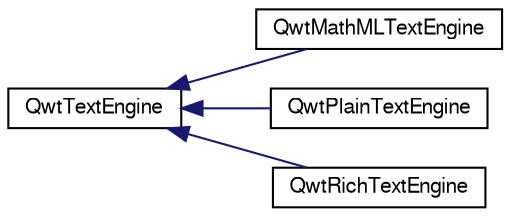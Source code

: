 digraph G
{
  edge [fontname="FreeSans",fontsize="10",labelfontname="FreeSans",labelfontsize="10"];
  node [fontname="FreeSans",fontsize="10",shape=record];
  rankdir="LR";
  Node1 [label="QwtTextEngine",height=0.2,width=0.4,color="black", fillcolor="white", style="filled",URL="$class_qwt_text_engine.html",tooltip="Abstract base class for rendering text strings."];
  Node1 -> Node2 [dir="back",color="midnightblue",fontsize="10",style="solid",fontname="FreeSans"];
  Node2 [label="QwtMathMLTextEngine",height=0.2,width=0.4,color="black", fillcolor="white", style="filled",URL="$class_qwt_math_m_l_text_engine.html",tooltip="Text Engine for the MathML renderer of the Qt solutions package."];
  Node1 -> Node3 [dir="back",color="midnightblue",fontsize="10",style="solid",fontname="FreeSans"];
  Node3 [label="QwtPlainTextEngine",height=0.2,width=0.4,color="black", fillcolor="white", style="filled",URL="$class_qwt_plain_text_engine.html",tooltip="A text engine for plain texts."];
  Node1 -> Node4 [dir="back",color="midnightblue",fontsize="10",style="solid",fontname="FreeSans"];
  Node4 [label="QwtRichTextEngine",height=0.2,width=0.4,color="black", fillcolor="white", style="filled",URL="$class_qwt_rich_text_engine.html",tooltip="A text engine for Qt rich texts."];
}
